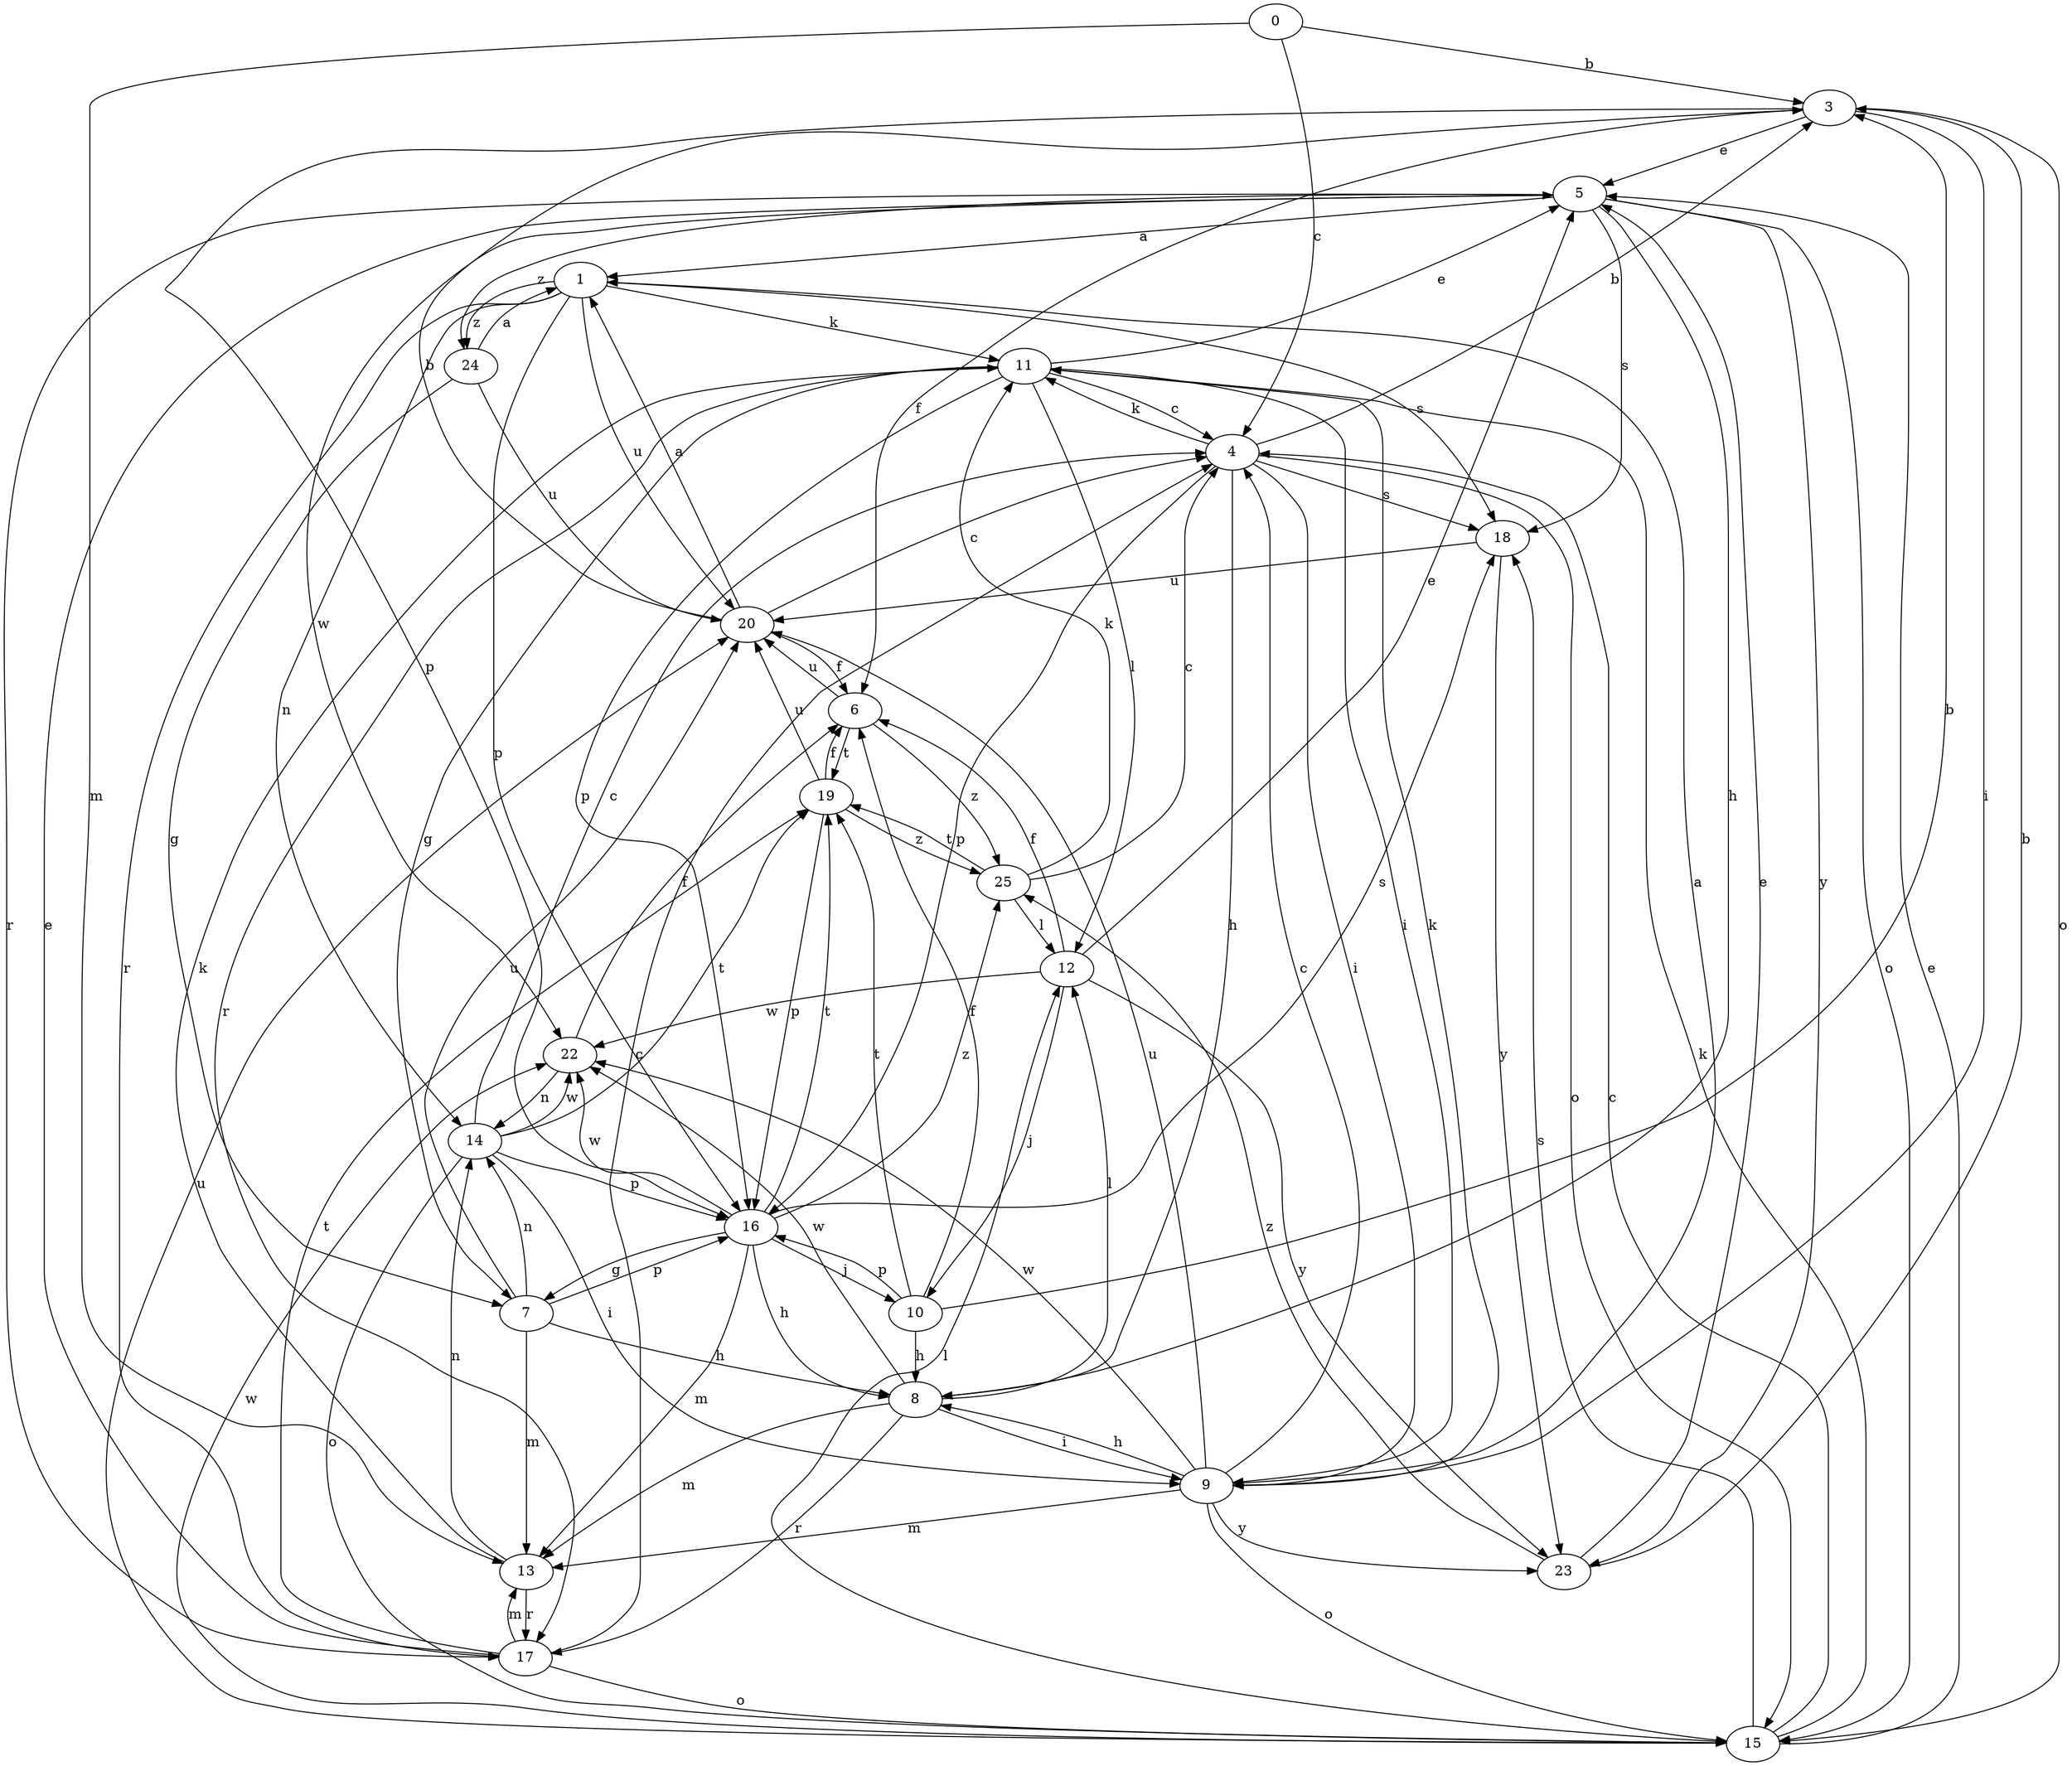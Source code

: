 strict digraph  {
0;
1;
3;
4;
5;
6;
7;
8;
9;
10;
11;
12;
13;
14;
15;
16;
17;
18;
19;
20;
22;
23;
24;
25;
0 -> 3  [label=b];
0 -> 4  [label=c];
0 -> 13  [label=m];
1 -> 11  [label=k];
1 -> 14  [label=n];
1 -> 16  [label=p];
1 -> 17  [label=r];
1 -> 18  [label=s];
1 -> 20  [label=u];
1 -> 24  [label=z];
3 -> 5  [label=e];
3 -> 6  [label=f];
3 -> 9  [label=i];
3 -> 15  [label=o];
3 -> 16  [label=p];
4 -> 3  [label=b];
4 -> 8  [label=h];
4 -> 9  [label=i];
4 -> 11  [label=k];
4 -> 15  [label=o];
4 -> 16  [label=p];
4 -> 18  [label=s];
5 -> 1  [label=a];
5 -> 8  [label=h];
5 -> 15  [label=o];
5 -> 17  [label=r];
5 -> 18  [label=s];
5 -> 22  [label=w];
5 -> 23  [label=y];
5 -> 24  [label=z];
6 -> 19  [label=t];
6 -> 20  [label=u];
6 -> 25  [label=z];
7 -> 8  [label=h];
7 -> 13  [label=m];
7 -> 14  [label=n];
7 -> 16  [label=p];
7 -> 20  [label=u];
8 -> 9  [label=i];
8 -> 12  [label=l];
8 -> 13  [label=m];
8 -> 17  [label=r];
8 -> 22  [label=w];
9 -> 1  [label=a];
9 -> 4  [label=c];
9 -> 8  [label=h];
9 -> 11  [label=k];
9 -> 13  [label=m];
9 -> 15  [label=o];
9 -> 20  [label=u];
9 -> 22  [label=w];
9 -> 23  [label=y];
10 -> 3  [label=b];
10 -> 6  [label=f];
10 -> 8  [label=h];
10 -> 16  [label=p];
10 -> 19  [label=t];
11 -> 4  [label=c];
11 -> 5  [label=e];
11 -> 7  [label=g];
11 -> 9  [label=i];
11 -> 12  [label=l];
11 -> 16  [label=p];
11 -> 17  [label=r];
12 -> 5  [label=e];
12 -> 6  [label=f];
12 -> 10  [label=j];
12 -> 22  [label=w];
12 -> 23  [label=y];
13 -> 11  [label=k];
13 -> 14  [label=n];
13 -> 17  [label=r];
14 -> 4  [label=c];
14 -> 9  [label=i];
14 -> 15  [label=o];
14 -> 16  [label=p];
14 -> 19  [label=t];
14 -> 22  [label=w];
15 -> 4  [label=c];
15 -> 5  [label=e];
15 -> 11  [label=k];
15 -> 12  [label=l];
15 -> 18  [label=s];
15 -> 20  [label=u];
15 -> 22  [label=w];
16 -> 7  [label=g];
16 -> 8  [label=h];
16 -> 10  [label=j];
16 -> 13  [label=m];
16 -> 18  [label=s];
16 -> 19  [label=t];
16 -> 22  [label=w];
16 -> 25  [label=z];
17 -> 4  [label=c];
17 -> 5  [label=e];
17 -> 13  [label=m];
17 -> 15  [label=o];
17 -> 19  [label=t];
18 -> 20  [label=u];
18 -> 23  [label=y];
19 -> 6  [label=f];
19 -> 16  [label=p];
19 -> 20  [label=u];
19 -> 25  [label=z];
20 -> 1  [label=a];
20 -> 3  [label=b];
20 -> 4  [label=c];
20 -> 6  [label=f];
22 -> 6  [label=f];
22 -> 14  [label=n];
23 -> 3  [label=b];
23 -> 5  [label=e];
23 -> 25  [label=z];
24 -> 1  [label=a];
24 -> 7  [label=g];
24 -> 20  [label=u];
25 -> 4  [label=c];
25 -> 11  [label=k];
25 -> 12  [label=l];
25 -> 19  [label=t];
}
